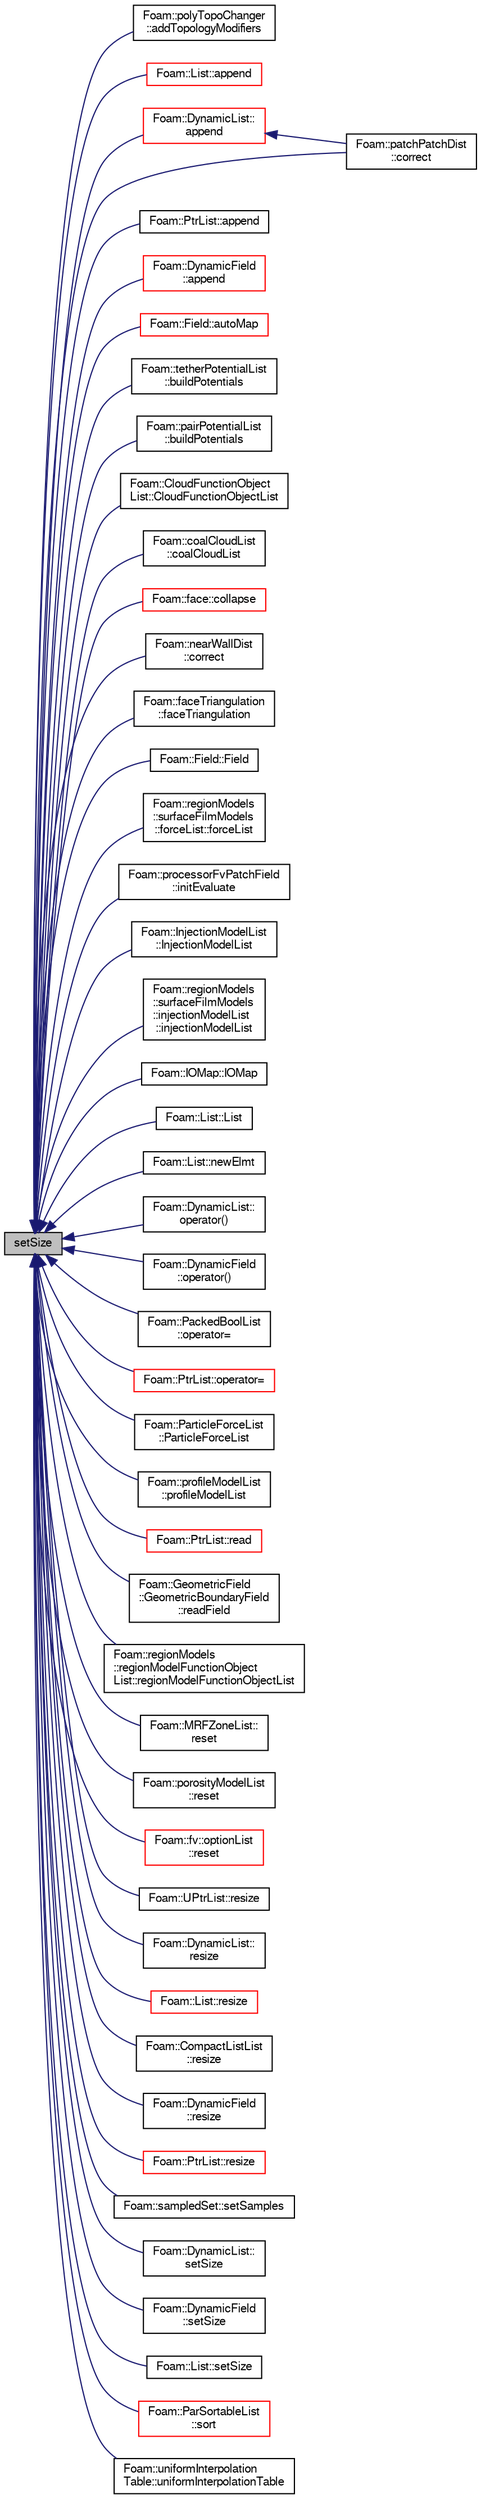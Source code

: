 digraph "setSize"
{
  bgcolor="transparent";
  edge [fontname="FreeSans",fontsize="10",labelfontname="FreeSans",labelfontsize="10"];
  node [fontname="FreeSans",fontsize="10",shape=record];
  rankdir="LR";
  Node1 [label="setSize",height=0.2,width=0.4,color="black", fillcolor="grey75", style="filled" fontcolor="black"];
  Node1 -> Node2 [dir="back",color="midnightblue",fontsize="10",style="solid",fontname="FreeSans"];
  Node2 [label="Foam::polyTopoChanger\l::addTopologyModifiers",height=0.2,width=0.4,color="black",URL="$a01882.html#a461219d779ff9952b8288045df8e8ebf",tooltip="Add given set of topology modifiers to the topoChanger. "];
  Node1 -> Node3 [dir="back",color="midnightblue",fontsize="10",style="solid",fontname="FreeSans"];
  Node3 [label="Foam::List::append",height=0.2,width=0.4,color="red",URL="$a01325.html#a399dd2bf0d9a32016717dc90126f016b",tooltip="Append an element at the end of the list. "];
  Node1 -> Node4 [dir="back",color="midnightblue",fontsize="10",style="solid",fontname="FreeSans"];
  Node4 [label="Foam::DynamicList::\lappend",height=0.2,width=0.4,color="red",URL="$a00582.html#a7b67b42af715604376ad63a681dee6d8",tooltip="Append an element at the end of the list. "];
  Node4 -> Node5 [dir="back",color="midnightblue",fontsize="10",style="solid",fontname="FreeSans"];
  Node5 [label="Foam::patchPatchDist\l::correct",height=0.2,width=0.4,color="black",URL="$a01756.html#a3ae44b28050c3aa494c1d8e18cf618c1",tooltip="Correct for mesh geom/topo changes. "];
  Node1 -> Node6 [dir="back",color="midnightblue",fontsize="10",style="solid",fontname="FreeSans"];
  Node6 [label="Foam::PtrList::append",height=0.2,width=0.4,color="black",URL="$a01975.html#ad3ca40917fc3faba0f9ebf2024972316",tooltip="Append an element at the end of the list. "];
  Node1 -> Node7 [dir="back",color="midnightblue",fontsize="10",style="solid",fontname="FreeSans"];
  Node7 [label="Foam::DynamicField\l::append",height=0.2,width=0.4,color="red",URL="$a00575.html#a13502d5ef5b1f4dd51744972bd50c759",tooltip="Append an element at the end of the list. "];
  Node1 -> Node8 [dir="back",color="midnightblue",fontsize="10",style="solid",fontname="FreeSans"];
  Node8 [label="Foam::Field::autoMap",height=0.2,width=0.4,color="red",URL="$a00733.html#ad0217d852e72a5f1434582bed9e52a43",tooltip="Map from self. "];
  Node1 -> Node9 [dir="back",color="midnightblue",fontsize="10",style="solid",fontname="FreeSans"];
  Node9 [label="Foam::tetherPotentialList\l::buildPotentials",height=0.2,width=0.4,color="black",URL="$a02497.html#a4119d85dd34642a4e3ead5ef1142f183"];
  Node1 -> Node10 [dir="back",color="midnightblue",fontsize="10",style="solid",fontname="FreeSans"];
  Node10 [label="Foam::pairPotentialList\l::buildPotentials",height=0.2,width=0.4,color="black",URL="$a01717.html#ac9d54c1beb5d4bf5fad3b1c7d40adc0d"];
  Node1 -> Node11 [dir="back",color="midnightblue",fontsize="10",style="solid",fontname="FreeSans"];
  Node11 [label="Foam::CloudFunctionObject\lList::CloudFunctionObjectList",height=0.2,width=0.4,color="black",URL="$a00271.html#abb4bf14292292f3d83dee6e005b12830",tooltip="Construct from mesh. "];
  Node1 -> Node12 [dir="back",color="midnightblue",fontsize="10",style="solid",fontname="FreeSans"];
  Node12 [label="Foam::coalCloudList\l::coalCloudList",height=0.2,width=0.4,color="black",URL="$a00287.html#a4557023397aad50dca7e2902a2f22d19"];
  Node1 -> Node13 [dir="back",color="midnightblue",fontsize="10",style="solid",fontname="FreeSans"];
  Node13 [label="Foam::face::collapse",height=0.2,width=0.4,color="red",URL="$a00693.html#aa7b180812fb980c853b0897c503211fe",tooltip="Collapse face by removing duplicate point labels. "];
  Node1 -> Node14 [dir="back",color="midnightblue",fontsize="10",style="solid",fontname="FreeSans"];
  Node14 [label="Foam::nearWallDist\l::correct",height=0.2,width=0.4,color="black",URL="$a01534.html#a3ae44b28050c3aa494c1d8e18cf618c1",tooltip="Correct for mesh geom/topo changes. "];
  Node1 -> Node5 [dir="back",color="midnightblue",fontsize="10",style="solid",fontname="FreeSans"];
  Node1 -> Node15 [dir="back",color="midnightblue",fontsize="10",style="solid",fontname="FreeSans"];
  Node15 [label="Foam::faceTriangulation\l::faceTriangulation",height=0.2,width=0.4,color="black",URL="$a00718.html#a4c59a937a21599776ff2f88c2e7e1669",tooltip="Construct from face and points. Decomposition based on average. "];
  Node1 -> Node16 [dir="back",color="midnightblue",fontsize="10",style="solid",fontname="FreeSans"];
  Node16 [label="Foam::Field::Field",height=0.2,width=0.4,color="black",URL="$a00733.html#a7c7798a471c99613de775e23bbe76b8f",tooltip="Construct from a dictionary entry. "];
  Node1 -> Node17 [dir="back",color="midnightblue",fontsize="10",style="solid",fontname="FreeSans"];
  Node17 [label="Foam::regionModels\l::surfaceFilmModels\l::forceList::forceList",height=0.2,width=0.4,color="black",URL="$a00830.html#a9ae68b428901543303e0a2e228d1fb64",tooltip="Construct from type name, dictionary and surface film model. "];
  Node1 -> Node18 [dir="back",color="midnightblue",fontsize="10",style="solid",fontname="FreeSans"];
  Node18 [label="Foam::processorFvPatchField\l::initEvaluate",height=0.2,width=0.4,color="black",URL="$a01929.html#a65e53e9af7fa5ef0659db31b6d0763b0",tooltip="Initialise the evaluation of the patch field. "];
  Node1 -> Node19 [dir="back",color="midnightblue",fontsize="10",style="solid",fontname="FreeSans"];
  Node19 [label="Foam::InjectionModelList\l::InjectionModelList",height=0.2,width=0.4,color="black",URL="$a01068.html#a617ab38ed1cfd0b28247959b414ee10d",tooltip="Construct from dictionary and cloud owner. "];
  Node1 -> Node20 [dir="back",color="midnightblue",fontsize="10",style="solid",fontname="FreeSans"];
  Node20 [label="Foam::regionModels\l::surfaceFilmModels\l::injectionModelList\l::injectionModelList",height=0.2,width=0.4,color="black",URL="$a01070.html#a32b030359582715402e6329873ca879d",tooltip="Construct from type name, dictionary and surface film model. "];
  Node1 -> Node21 [dir="back",color="midnightblue",fontsize="10",style="solid",fontname="FreeSans"];
  Node21 [label="Foam::IOMap::IOMap",height=0.2,width=0.4,color="black",URL="$a01139.html#a69f7fdf570158ad64da70b9697d7c61b",tooltip="Construct from IOobject and size of Map. "];
  Node1 -> Node22 [dir="back",color="midnightblue",fontsize="10",style="solid",fontname="FreeSans"];
  Node22 [label="Foam::List::List",height=0.2,width=0.4,color="black",URL="$a01325.html#ac3693b30b32fcab393f49ac1fa8299e6",tooltip="Construct given start and end iterators. "];
  Node1 -> Node23 [dir="back",color="midnightblue",fontsize="10",style="solid",fontname="FreeSans"];
  Node23 [label="Foam::List::newElmt",height=0.2,width=0.4,color="black",URL="$a01325.html#a72b20a6216d71c064fb04becd3b213eb",tooltip="Return subscript-checked element of UList. "];
  Node1 -> Node24 [dir="back",color="midnightblue",fontsize="10",style="solid",fontname="FreeSans"];
  Node24 [label="Foam::DynamicList::\loperator()",height=0.2,width=0.4,color="black",URL="$a00582.html#abc568a2446cac8e868a0e2f42b561d08",tooltip="Return non-const access to an element, resizing list if. "];
  Node1 -> Node25 [dir="back",color="midnightblue",fontsize="10",style="solid",fontname="FreeSans"];
  Node25 [label="Foam::DynamicField\l::operator()",height=0.2,width=0.4,color="black",URL="$a00575.html#abc568a2446cac8e868a0e2f42b561d08",tooltip="Return non-const access to an element, resizing list if. "];
  Node1 -> Node26 [dir="back",color="midnightblue",fontsize="10",style="solid",fontname="FreeSans"];
  Node26 [label="Foam::PackedBoolList\l::operator=",height=0.2,width=0.4,color="black",URL="$a01706.html#aa11bdcb7b83ff22828714d4fba26b727",tooltip="Assignment operator. "];
  Node1 -> Node27 [dir="back",color="midnightblue",fontsize="10",style="solid",fontname="FreeSans"];
  Node27 [label="Foam::PtrList::operator=",height=0.2,width=0.4,color="red",URL="$a01975.html#a09efe7836321a0ae2d903dd8d34dbcd5",tooltip="Assignment. "];
  Node1 -> Node28 [dir="back",color="midnightblue",fontsize="10",style="solid",fontname="FreeSans"];
  Node28 [label="Foam::ParticleForceList\l::ParticleForceList",height=0.2,width=0.4,color="black",URL="$a01729.html#af4b06de4958a7003bd6c1ddc2c763509",tooltip="Construct from mesh. "];
  Node1 -> Node29 [dir="back",color="midnightblue",fontsize="10",style="solid",fontname="FreeSans"];
  Node29 [label="Foam::profileModelList\l::profileModelList",height=0.2,width=0.4,color="black",URL="$a01947.html#a5624317691611c3fe4249c09f80510dc",tooltip="Constructor. "];
  Node1 -> Node30 [dir="back",color="midnightblue",fontsize="10",style="solid",fontname="FreeSans"];
  Node30 [label="Foam::PtrList::read",height=0.2,width=0.4,color="red",URL="$a01975.html#a13f28f6f50da188010f20f60b92f4f39",tooltip="Read from Istream using given Istream constructor class. "];
  Node1 -> Node31 [dir="back",color="midnightblue",fontsize="10",style="solid",fontname="FreeSans"];
  Node31 [label="Foam::GeometricField\l::GeometricBoundaryField\l::readField",height=0.2,width=0.4,color="black",URL="$a00895.html#a3b159706bf20959b4215e3c90e2cdb2f",tooltip="Read the boundary field. "];
  Node1 -> Node32 [dir="back",color="midnightblue",fontsize="10",style="solid",fontname="FreeSans"];
  Node32 [label="Foam::regionModels\l::regionModelFunctionObject\lList::regionModelFunctionObjectList",height=0.2,width=0.4,color="black",URL="$a02076.html#aef7d24204fcca30d2a86bbc241823645",tooltip="Construct from mesh. "];
  Node1 -> Node33 [dir="back",color="midnightblue",fontsize="10",style="solid",fontname="FreeSans"];
  Node33 [label="Foam::MRFZoneList::\lreset",height=0.2,width=0.4,color="black",URL="$a01497.html#a08d5e47664d164c806dc4d18a7d139aa",tooltip="Reset the source list. "];
  Node1 -> Node34 [dir="back",color="midnightblue",fontsize="10",style="solid",fontname="FreeSans"];
  Node34 [label="Foam::porosityModelList\l::reset",height=0.2,width=0.4,color="black",URL="$a01884.html#a08d5e47664d164c806dc4d18a7d139aa",tooltip="Reset the source list. "];
  Node1 -> Node35 [dir="back",color="midnightblue",fontsize="10",style="solid",fontname="FreeSans"];
  Node35 [label="Foam::fv::optionList\l::reset",height=0.2,width=0.4,color="red",URL="$a01667.html#a08d5e47664d164c806dc4d18a7d139aa",tooltip="Reset the source list. "];
  Node1 -> Node36 [dir="back",color="midnightblue",fontsize="10",style="solid",fontname="FreeSans"];
  Node36 [label="Foam::UPtrList::resize",height=0.2,width=0.4,color="black",URL="$a02692.html#a4eb7a78f8b52136a8668d0e785dace04",tooltip="Reset size of UPtrList. This can only be used to set the size. "];
  Node1 -> Node37 [dir="back",color="midnightblue",fontsize="10",style="solid",fontname="FreeSans"];
  Node37 [label="Foam::DynamicList::\lresize",height=0.2,width=0.4,color="black",URL="$a00582.html#a4eb7a78f8b52136a8668d0e785dace04",tooltip="Alter the addressed list size. "];
  Node1 -> Node38 [dir="back",color="midnightblue",fontsize="10",style="solid",fontname="FreeSans"];
  Node38 [label="Foam::List::resize",height=0.2,width=0.4,color="red",URL="$a01325.html#a4eb7a78f8b52136a8668d0e785dace04",tooltip="Alias for setSize(const label) "];
  Node1 -> Node39 [dir="back",color="midnightblue",fontsize="10",style="solid",fontname="FreeSans"];
  Node39 [label="Foam::CompactListList\l::resize",height=0.2,width=0.4,color="black",URL="$a00315.html#aebe07d188b7b801c15fa50502fe412dd",tooltip="Reset size of CompactListList. "];
  Node1 -> Node40 [dir="back",color="midnightblue",fontsize="10",style="solid",fontname="FreeSans"];
  Node40 [label="Foam::DynamicField\l::resize",height=0.2,width=0.4,color="black",URL="$a00575.html#a4eb7a78f8b52136a8668d0e785dace04",tooltip="Alter the addressed list size. "];
  Node1 -> Node41 [dir="back",color="midnightblue",fontsize="10",style="solid",fontname="FreeSans"];
  Node41 [label="Foam::PtrList::resize",height=0.2,width=0.4,color="red",URL="$a01975.html#a4eb7a78f8b52136a8668d0e785dace04",tooltip="Alias for setSize(const label) "];
  Node1 -> Node42 [dir="back",color="midnightblue",fontsize="10",style="solid",fontname="FreeSans"];
  Node42 [label="Foam::sampledSet::setSamples",height=0.2,width=0.4,color="black",URL="$a02168.html#acb984a3c88d0c4b2b4f6980a929bdebc",tooltip="Sets sample data. "];
  Node1 -> Node43 [dir="back",color="midnightblue",fontsize="10",style="solid",fontname="FreeSans"];
  Node43 [label="Foam::DynamicList::\lsetSize",height=0.2,width=0.4,color="black",URL="$a00582.html#a3e1ba8cbd7f1301a31141b5ec3d97eae",tooltip="Alter the addressed list size and fill new space with a. "];
  Node1 -> Node44 [dir="back",color="midnightblue",fontsize="10",style="solid",fontname="FreeSans"];
  Node44 [label="Foam::DynamicField\l::setSize",height=0.2,width=0.4,color="black",URL="$a00575.html#a3e1ba8cbd7f1301a31141b5ec3d97eae",tooltip="Alter the addressed list size and fill new space with a. "];
  Node1 -> Node45 [dir="back",color="midnightblue",fontsize="10",style="solid",fontname="FreeSans"];
  Node45 [label="Foam::List::setSize",height=0.2,width=0.4,color="black",URL="$a01325.html#a3e1ba8cbd7f1301a31141b5ec3d97eae",tooltip="Reset size of List and value for new elements. "];
  Node1 -> Node46 [dir="back",color="midnightblue",fontsize="10",style="solid",fontname="FreeSans"];
  Node46 [label="Foam::ParSortableList\l::sort",height=0.2,width=0.4,color="red",URL="$a01721.html#a47fdc9eea42b6975cdc835bb2e08810e",tooltip="(stable) sort the list (if changed after construction time) "];
  Node1 -> Node47 [dir="back",color="midnightblue",fontsize="10",style="solid",fontname="FreeSans"];
  Node47 [label="Foam::uniformInterpolation\lTable::uniformInterpolationTable",height=0.2,width=0.4,color="black",URL="$a02677.html#a48297ae9e3febd0e8e659071f79db55e",tooltip="Construct from name, objectRegistry and dictionary. "];
}
